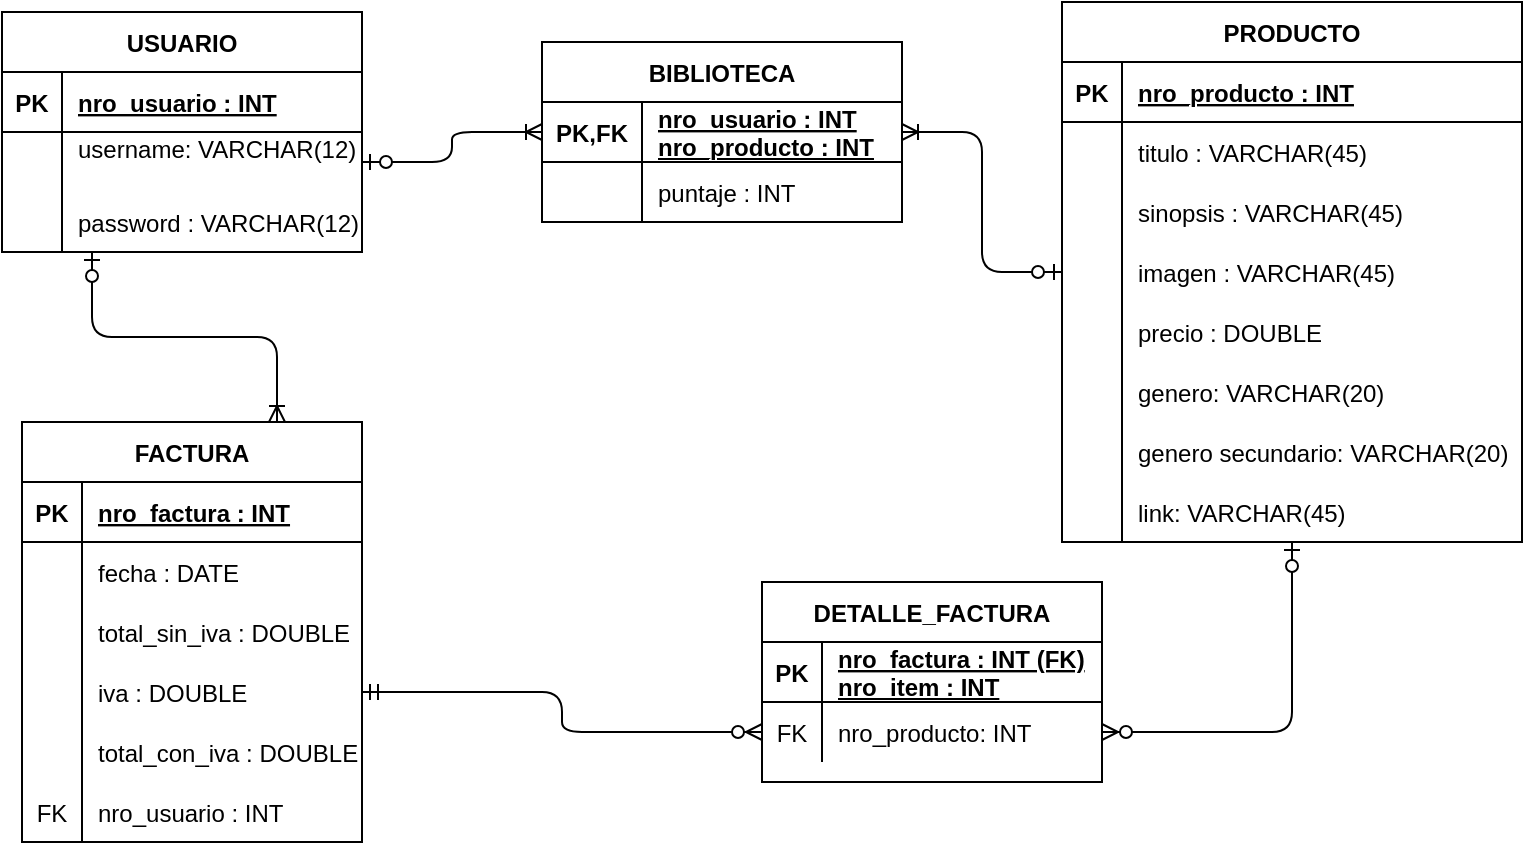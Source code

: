 <mxfile version="13.10.4" type="github">
  <diagram name="Page-1" id="c4acf3e9-155e-7222-9cf6-157b1a14988f">
    <mxGraphModel dx="1422" dy="794" grid="1" gridSize="10" guides="1" tooltips="1" connect="1" arrows="1" fold="1" page="1" pageScale="1" pageWidth="850" pageHeight="1100" background="#ffffff" math="0" shadow="0">
      <root>
        <mxCell id="0" />
        <mxCell id="1" parent="0" />
        <mxCell id="Uw8Q9OqU4BvzrxkrvStA-29" value="USUARIO" style="shape=table;startSize=30;container=1;collapsible=1;childLayout=tableLayout;fixedRows=1;rowLines=0;fontStyle=1;align=center;resizeLast=1;" parent="1" vertex="1">
          <mxGeometry x="80" y="65" width="180" height="120" as="geometry" />
        </mxCell>
        <mxCell id="Uw8Q9OqU4BvzrxkrvStA-30" value="" style="shape=partialRectangle;collapsible=0;dropTarget=0;pointerEvents=0;fillColor=none;top=0;left=0;bottom=1;right=0;points=[[0,0.5],[1,0.5]];portConstraint=eastwest;" parent="Uw8Q9OqU4BvzrxkrvStA-29" vertex="1">
          <mxGeometry y="30" width="180" height="30" as="geometry" />
        </mxCell>
        <mxCell id="Uw8Q9OqU4BvzrxkrvStA-31" value="PK" style="shape=partialRectangle;connectable=0;fillColor=none;top=0;left=0;bottom=0;right=0;fontStyle=1;overflow=hidden;" parent="Uw8Q9OqU4BvzrxkrvStA-30" vertex="1">
          <mxGeometry width="30" height="30" as="geometry" />
        </mxCell>
        <mxCell id="Uw8Q9OqU4BvzrxkrvStA-32" value="nro_usuario : INT" style="shape=partialRectangle;connectable=0;fillColor=none;top=0;left=0;bottom=0;right=0;align=left;spacingLeft=6;fontStyle=5;overflow=hidden;" parent="Uw8Q9OqU4BvzrxkrvStA-30" vertex="1">
          <mxGeometry x="30" width="150" height="30" as="geometry" />
        </mxCell>
        <mxCell id="Uw8Q9OqU4BvzrxkrvStA-33" value="" style="shape=partialRectangle;collapsible=0;dropTarget=0;pointerEvents=0;fillColor=none;top=0;left=0;bottom=0;right=0;points=[[0,0.5],[1,0.5]];portConstraint=eastwest;" parent="Uw8Q9OqU4BvzrxkrvStA-29" vertex="1">
          <mxGeometry y="60" width="180" height="30" as="geometry" />
        </mxCell>
        <mxCell id="Uw8Q9OqU4BvzrxkrvStA-34" value="" style="shape=partialRectangle;connectable=0;fillColor=none;top=0;left=0;bottom=0;right=0;editable=1;overflow=hidden;" parent="Uw8Q9OqU4BvzrxkrvStA-33" vertex="1">
          <mxGeometry width="30" height="30" as="geometry" />
        </mxCell>
        <mxCell id="Uw8Q9OqU4BvzrxkrvStA-35" value="username: VARCHAR(12)&#xa;" style="shape=partialRectangle;connectable=0;fillColor=none;top=0;left=0;bottom=0;right=0;align=left;spacingLeft=6;overflow=hidden;" parent="Uw8Q9OqU4BvzrxkrvStA-33" vertex="1">
          <mxGeometry x="30" width="150" height="30" as="geometry" />
        </mxCell>
        <mxCell id="Uw8Q9OqU4BvzrxkrvStA-36" value="" style="shape=partialRectangle;collapsible=0;dropTarget=0;pointerEvents=0;fillColor=none;top=0;left=0;bottom=0;right=0;points=[[0,0.5],[1,0.5]];portConstraint=eastwest;" parent="Uw8Q9OqU4BvzrxkrvStA-29" vertex="1">
          <mxGeometry y="90" width="180" height="30" as="geometry" />
        </mxCell>
        <mxCell id="Uw8Q9OqU4BvzrxkrvStA-37" value="" style="shape=partialRectangle;connectable=0;fillColor=none;top=0;left=0;bottom=0;right=0;editable=1;overflow=hidden;" parent="Uw8Q9OqU4BvzrxkrvStA-36" vertex="1">
          <mxGeometry width="30" height="30" as="geometry" />
        </mxCell>
        <mxCell id="Uw8Q9OqU4BvzrxkrvStA-38" value="password : VARCHAR(12)" style="shape=partialRectangle;connectable=0;fillColor=none;top=0;left=0;bottom=0;right=0;align=left;spacingLeft=6;overflow=hidden;" parent="Uw8Q9OqU4BvzrxkrvStA-36" vertex="1">
          <mxGeometry x="30" width="150" height="30" as="geometry" />
        </mxCell>
        <mxCell id="Uw8Q9OqU4BvzrxkrvStA-55" value="PRODUCTO" style="shape=table;startSize=30;container=1;collapsible=1;childLayout=tableLayout;fixedRows=1;rowLines=0;fontStyle=1;align=center;resizeLast=1;" parent="1" vertex="1">
          <mxGeometry x="610" y="60" width="230" height="270" as="geometry" />
        </mxCell>
        <mxCell id="Uw8Q9OqU4BvzrxkrvStA-56" value="" style="shape=partialRectangle;collapsible=0;dropTarget=0;pointerEvents=0;fillColor=none;top=0;left=0;bottom=1;right=0;points=[[0,0.5],[1,0.5]];portConstraint=eastwest;" parent="Uw8Q9OqU4BvzrxkrvStA-55" vertex="1">
          <mxGeometry y="30" width="230" height="30" as="geometry" />
        </mxCell>
        <mxCell id="Uw8Q9OqU4BvzrxkrvStA-57" value="PK" style="shape=partialRectangle;connectable=0;fillColor=none;top=0;left=0;bottom=0;right=0;fontStyle=1;overflow=hidden;" parent="Uw8Q9OqU4BvzrxkrvStA-56" vertex="1">
          <mxGeometry width="30" height="30" as="geometry" />
        </mxCell>
        <mxCell id="Uw8Q9OqU4BvzrxkrvStA-58" value="nro_producto : INT" style="shape=partialRectangle;connectable=0;fillColor=none;top=0;left=0;bottom=0;right=0;align=left;spacingLeft=6;fontStyle=5;overflow=hidden;" parent="Uw8Q9OqU4BvzrxkrvStA-56" vertex="1">
          <mxGeometry x="30" width="200" height="30" as="geometry" />
        </mxCell>
        <mxCell id="Uw8Q9OqU4BvzrxkrvStA-59" value="" style="shape=partialRectangle;collapsible=0;dropTarget=0;pointerEvents=0;fillColor=none;top=0;left=0;bottom=0;right=0;points=[[0,0.5],[1,0.5]];portConstraint=eastwest;" parent="Uw8Q9OqU4BvzrxkrvStA-55" vertex="1">
          <mxGeometry y="60" width="230" height="30" as="geometry" />
        </mxCell>
        <mxCell id="Uw8Q9OqU4BvzrxkrvStA-60" value="" style="shape=partialRectangle;connectable=0;fillColor=none;top=0;left=0;bottom=0;right=0;editable=1;overflow=hidden;" parent="Uw8Q9OqU4BvzrxkrvStA-59" vertex="1">
          <mxGeometry width="30" height="30" as="geometry" />
        </mxCell>
        <mxCell id="Uw8Q9OqU4BvzrxkrvStA-61" value="titulo : VARCHAR(45)" style="shape=partialRectangle;connectable=0;fillColor=none;top=0;left=0;bottom=0;right=0;align=left;spacingLeft=6;overflow=hidden;" parent="Uw8Q9OqU4BvzrxkrvStA-59" vertex="1">
          <mxGeometry x="30" width="200" height="30" as="geometry" />
        </mxCell>
        <mxCell id="Uw8Q9OqU4BvzrxkrvStA-62" value="" style="shape=partialRectangle;collapsible=0;dropTarget=0;pointerEvents=0;fillColor=none;top=0;left=0;bottom=0;right=0;points=[[0,0.5],[1,0.5]];portConstraint=eastwest;" parent="Uw8Q9OqU4BvzrxkrvStA-55" vertex="1">
          <mxGeometry y="90" width="230" height="30" as="geometry" />
        </mxCell>
        <mxCell id="Uw8Q9OqU4BvzrxkrvStA-63" value="" style="shape=partialRectangle;connectable=0;fillColor=none;top=0;left=0;bottom=0;right=0;editable=1;overflow=hidden;" parent="Uw8Q9OqU4BvzrxkrvStA-62" vertex="1">
          <mxGeometry width="30" height="30" as="geometry" />
        </mxCell>
        <mxCell id="Uw8Q9OqU4BvzrxkrvStA-64" value="sinopsis : VARCHAR(45)" style="shape=partialRectangle;connectable=0;fillColor=none;top=0;left=0;bottom=0;right=0;align=left;spacingLeft=6;overflow=hidden;" parent="Uw8Q9OqU4BvzrxkrvStA-62" vertex="1">
          <mxGeometry x="30" width="200" height="30" as="geometry" />
        </mxCell>
        <mxCell id="Uw8Q9OqU4BvzrxkrvStA-65" value="" style="shape=partialRectangle;collapsible=0;dropTarget=0;pointerEvents=0;fillColor=none;top=0;left=0;bottom=0;right=0;points=[[0,0.5],[1,0.5]];portConstraint=eastwest;" parent="Uw8Q9OqU4BvzrxkrvStA-55" vertex="1">
          <mxGeometry y="120" width="230" height="30" as="geometry" />
        </mxCell>
        <mxCell id="Uw8Q9OqU4BvzrxkrvStA-66" value="" style="shape=partialRectangle;connectable=0;fillColor=none;top=0;left=0;bottom=0;right=0;editable=1;overflow=hidden;" parent="Uw8Q9OqU4BvzrxkrvStA-65" vertex="1">
          <mxGeometry width="30" height="30" as="geometry" />
        </mxCell>
        <mxCell id="Uw8Q9OqU4BvzrxkrvStA-67" value="imagen : VARCHAR(45)" style="shape=partialRectangle;connectable=0;fillColor=none;top=0;left=0;bottom=0;right=0;align=left;spacingLeft=6;overflow=hidden;" parent="Uw8Q9OqU4BvzrxkrvStA-65" vertex="1">
          <mxGeometry x="30" width="200" height="30" as="geometry" />
        </mxCell>
        <mxCell id="Uw8Q9OqU4BvzrxkrvStA-69" value="" style="shape=partialRectangle;collapsible=0;dropTarget=0;pointerEvents=0;fillColor=none;top=0;left=0;bottom=0;right=0;points=[[0,0.5],[1,0.5]];portConstraint=eastwest;" parent="Uw8Q9OqU4BvzrxkrvStA-55" vertex="1">
          <mxGeometry y="150" width="230" height="30" as="geometry" />
        </mxCell>
        <mxCell id="Uw8Q9OqU4BvzrxkrvStA-70" value="" style="shape=partialRectangle;connectable=0;fillColor=none;top=0;left=0;bottom=0;right=0;editable=1;overflow=hidden;" parent="Uw8Q9OqU4BvzrxkrvStA-69" vertex="1">
          <mxGeometry width="30" height="30" as="geometry" />
        </mxCell>
        <mxCell id="Uw8Q9OqU4BvzrxkrvStA-71" value="precio : DOUBLE" style="shape=partialRectangle;connectable=0;fillColor=none;top=0;left=0;bottom=0;right=0;align=left;spacingLeft=6;overflow=hidden;" parent="Uw8Q9OqU4BvzrxkrvStA-69" vertex="1">
          <mxGeometry x="30" width="200" height="30" as="geometry" />
        </mxCell>
        <mxCell id="Uw8Q9OqU4BvzrxkrvStA-74" value="" style="shape=partialRectangle;collapsible=0;dropTarget=0;pointerEvents=0;fillColor=none;top=0;left=0;bottom=0;right=0;points=[[0,0.5],[1,0.5]];portConstraint=eastwest;" parent="Uw8Q9OqU4BvzrxkrvStA-55" vertex="1">
          <mxGeometry y="180" width="230" height="30" as="geometry" />
        </mxCell>
        <mxCell id="Uw8Q9OqU4BvzrxkrvStA-75" value="" style="shape=partialRectangle;connectable=0;fillColor=none;top=0;left=0;bottom=0;right=0;editable=1;overflow=hidden;" parent="Uw8Q9OqU4BvzrxkrvStA-74" vertex="1">
          <mxGeometry width="30" height="30" as="geometry" />
        </mxCell>
        <mxCell id="Uw8Q9OqU4BvzrxkrvStA-76" value="genero: VARCHAR(20)" style="shape=partialRectangle;connectable=0;fillColor=none;top=0;left=0;bottom=0;right=0;align=left;spacingLeft=6;overflow=hidden;" parent="Uw8Q9OqU4BvzrxkrvStA-74" vertex="1">
          <mxGeometry x="30" width="200" height="30" as="geometry" />
        </mxCell>
        <mxCell id="-_dEQdIxbW3UDwqRBiJk-7" value="" style="shape=partialRectangle;collapsible=0;dropTarget=0;pointerEvents=0;fillColor=none;top=0;left=0;bottom=0;right=0;points=[[0,0.5],[1,0.5]];portConstraint=eastwest;" vertex="1" parent="Uw8Q9OqU4BvzrxkrvStA-55">
          <mxGeometry y="210" width="230" height="30" as="geometry" />
        </mxCell>
        <mxCell id="-_dEQdIxbW3UDwqRBiJk-8" value="" style="shape=partialRectangle;connectable=0;fillColor=none;top=0;left=0;bottom=0;right=0;editable=1;overflow=hidden;" vertex="1" parent="-_dEQdIxbW3UDwqRBiJk-7">
          <mxGeometry width="30" height="30" as="geometry" />
        </mxCell>
        <mxCell id="-_dEQdIxbW3UDwqRBiJk-9" value="genero secundario: VARCHAR(20)" style="shape=partialRectangle;connectable=0;fillColor=none;top=0;left=0;bottom=0;right=0;align=left;spacingLeft=6;overflow=hidden;" vertex="1" parent="-_dEQdIxbW3UDwqRBiJk-7">
          <mxGeometry x="30" width="200" height="30" as="geometry" />
        </mxCell>
        <mxCell id="Uw8Q9OqU4BvzrxkrvStA-78" value="" style="shape=partialRectangle;collapsible=0;dropTarget=0;pointerEvents=0;fillColor=none;top=0;left=0;bottom=0;right=0;points=[[0,0.5],[1,0.5]];portConstraint=eastwest;" parent="Uw8Q9OqU4BvzrxkrvStA-55" vertex="1">
          <mxGeometry y="240" width="230" height="30" as="geometry" />
        </mxCell>
        <mxCell id="Uw8Q9OqU4BvzrxkrvStA-79" value="" style="shape=partialRectangle;connectable=0;fillColor=none;top=0;left=0;bottom=0;right=0;editable=1;overflow=hidden;" parent="Uw8Q9OqU4BvzrxkrvStA-78" vertex="1">
          <mxGeometry width="30" height="30" as="geometry" />
        </mxCell>
        <mxCell id="Uw8Q9OqU4BvzrxkrvStA-80" value="link: VARCHAR(45)" style="shape=partialRectangle;connectable=0;fillColor=none;top=0;left=0;bottom=0;right=0;align=left;spacingLeft=6;overflow=hidden;" parent="Uw8Q9OqU4BvzrxkrvStA-78" vertex="1">
          <mxGeometry x="30" width="200" height="30" as="geometry" />
        </mxCell>
        <mxCell id="Uw8Q9OqU4BvzrxkrvStA-42" value="BIBLIOTECA" style="shape=table;startSize=30;container=1;collapsible=1;childLayout=tableLayout;fixedRows=1;rowLines=0;fontStyle=1;align=center;resizeLast=1;" parent="1" vertex="1">
          <mxGeometry x="350" y="80" width="180" height="90" as="geometry" />
        </mxCell>
        <mxCell id="Uw8Q9OqU4BvzrxkrvStA-43" value="" style="shape=partialRectangle;collapsible=0;dropTarget=0;pointerEvents=0;fillColor=none;top=0;left=0;bottom=1;right=0;points=[[0,0.5],[1,0.5]];portConstraint=eastwest;" parent="Uw8Q9OqU4BvzrxkrvStA-42" vertex="1">
          <mxGeometry y="30" width="180" height="30" as="geometry" />
        </mxCell>
        <mxCell id="Uw8Q9OqU4BvzrxkrvStA-44" value="PK,FK" style="shape=partialRectangle;connectable=0;fillColor=none;top=0;left=0;bottom=0;right=0;fontStyle=1;overflow=hidden;" parent="Uw8Q9OqU4BvzrxkrvStA-43" vertex="1">
          <mxGeometry width="50" height="30" as="geometry" />
        </mxCell>
        <mxCell id="Uw8Q9OqU4BvzrxkrvStA-45" value="nro_usuario : INT&#xa;nro_producto : INT" style="shape=partialRectangle;connectable=0;fillColor=none;top=0;left=0;bottom=0;right=0;align=left;spacingLeft=6;fontStyle=5;overflow=hidden;" parent="Uw8Q9OqU4BvzrxkrvStA-43" vertex="1">
          <mxGeometry x="50" width="130" height="30" as="geometry" />
        </mxCell>
        <mxCell id="-_dEQdIxbW3UDwqRBiJk-2" value="" style="shape=partialRectangle;collapsible=0;dropTarget=0;pointerEvents=0;fillColor=none;top=0;left=0;bottom=0;right=0;points=[[0,0.5],[1,0.5]];portConstraint=eastwest;" vertex="1" parent="Uw8Q9OqU4BvzrxkrvStA-42">
          <mxGeometry y="60" width="180" height="30" as="geometry" />
        </mxCell>
        <mxCell id="-_dEQdIxbW3UDwqRBiJk-3" value="" style="shape=partialRectangle;connectable=0;fillColor=none;top=0;left=0;bottom=0;right=0;editable=1;overflow=hidden;" vertex="1" parent="-_dEQdIxbW3UDwqRBiJk-2">
          <mxGeometry width="50" height="30" as="geometry" />
        </mxCell>
        <mxCell id="-_dEQdIxbW3UDwqRBiJk-4" value="puntaje : INT" style="shape=partialRectangle;connectable=0;fillColor=none;top=0;left=0;bottom=0;right=0;align=left;spacingLeft=6;overflow=hidden;" vertex="1" parent="-_dEQdIxbW3UDwqRBiJk-2">
          <mxGeometry x="50" width="130" height="30" as="geometry" />
        </mxCell>
        <mxCell id="Uw8Q9OqU4BvzrxkrvStA-83" value="FACTURA" style="shape=table;startSize=30;container=1;collapsible=1;childLayout=tableLayout;fixedRows=1;rowLines=0;fontStyle=1;align=center;resizeLast=1;" parent="1" vertex="1">
          <mxGeometry x="90" y="270" width="170" height="210" as="geometry" />
        </mxCell>
        <mxCell id="Uw8Q9OqU4BvzrxkrvStA-84" value="" style="shape=partialRectangle;collapsible=0;dropTarget=0;pointerEvents=0;fillColor=none;top=0;left=0;bottom=1;right=0;points=[[0,0.5],[1,0.5]];portConstraint=eastwest;" parent="Uw8Q9OqU4BvzrxkrvStA-83" vertex="1">
          <mxGeometry y="30" width="170" height="30" as="geometry" />
        </mxCell>
        <mxCell id="Uw8Q9OqU4BvzrxkrvStA-85" value="PK" style="shape=partialRectangle;connectable=0;fillColor=none;top=0;left=0;bottom=0;right=0;fontStyle=1;overflow=hidden;" parent="Uw8Q9OqU4BvzrxkrvStA-84" vertex="1">
          <mxGeometry width="30" height="30" as="geometry" />
        </mxCell>
        <mxCell id="Uw8Q9OqU4BvzrxkrvStA-86" value="nro_factura : INT" style="shape=partialRectangle;connectable=0;fillColor=none;top=0;left=0;bottom=0;right=0;align=left;spacingLeft=6;fontStyle=5;overflow=hidden;" parent="Uw8Q9OqU4BvzrxkrvStA-84" vertex="1">
          <mxGeometry x="30" width="140" height="30" as="geometry" />
        </mxCell>
        <mxCell id="Uw8Q9OqU4BvzrxkrvStA-122" value="" style="shape=partialRectangle;collapsible=0;dropTarget=0;pointerEvents=0;fillColor=none;top=0;left=0;bottom=0;right=0;points=[[0,0.5],[1,0.5]];portConstraint=eastwest;" parent="Uw8Q9OqU4BvzrxkrvStA-83" vertex="1">
          <mxGeometry y="60" width="170" height="30" as="geometry" />
        </mxCell>
        <mxCell id="Uw8Q9OqU4BvzrxkrvStA-123" value="" style="shape=partialRectangle;connectable=0;fillColor=none;top=0;left=0;bottom=0;right=0;editable=1;overflow=hidden;" parent="Uw8Q9OqU4BvzrxkrvStA-122" vertex="1">
          <mxGeometry width="30" height="30" as="geometry" />
        </mxCell>
        <mxCell id="Uw8Q9OqU4BvzrxkrvStA-124" value="fecha : DATE" style="shape=partialRectangle;connectable=0;fillColor=none;top=0;left=0;bottom=0;right=0;align=left;spacingLeft=6;overflow=hidden;" parent="Uw8Q9OqU4BvzrxkrvStA-122" vertex="1">
          <mxGeometry x="30" width="140" height="30" as="geometry" />
        </mxCell>
        <mxCell id="Uw8Q9OqU4BvzrxkrvStA-87" value="" style="shape=partialRectangle;collapsible=0;dropTarget=0;pointerEvents=0;fillColor=none;top=0;left=0;bottom=0;right=0;points=[[0,0.5],[1,0.5]];portConstraint=eastwest;" parent="Uw8Q9OqU4BvzrxkrvStA-83" vertex="1">
          <mxGeometry y="90" width="170" height="30" as="geometry" />
        </mxCell>
        <mxCell id="Uw8Q9OqU4BvzrxkrvStA-88" value="" style="shape=partialRectangle;connectable=0;fillColor=none;top=0;left=0;bottom=0;right=0;editable=1;overflow=hidden;" parent="Uw8Q9OqU4BvzrxkrvStA-87" vertex="1">
          <mxGeometry width="30" height="30" as="geometry" />
        </mxCell>
        <mxCell id="Uw8Q9OqU4BvzrxkrvStA-89" value="total_sin_iva : DOUBLE" style="shape=partialRectangle;connectable=0;fillColor=none;top=0;left=0;bottom=0;right=0;align=left;spacingLeft=6;overflow=hidden;" parent="Uw8Q9OqU4BvzrxkrvStA-87" vertex="1">
          <mxGeometry x="30" width="140" height="30" as="geometry" />
        </mxCell>
        <mxCell id="Uw8Q9OqU4BvzrxkrvStA-90" value="" style="shape=partialRectangle;collapsible=0;dropTarget=0;pointerEvents=0;fillColor=none;top=0;left=0;bottom=0;right=0;points=[[0,0.5],[1,0.5]];portConstraint=eastwest;" parent="Uw8Q9OqU4BvzrxkrvStA-83" vertex="1">
          <mxGeometry y="120" width="170" height="30" as="geometry" />
        </mxCell>
        <mxCell id="Uw8Q9OqU4BvzrxkrvStA-91" value="" style="shape=partialRectangle;connectable=0;fillColor=none;top=0;left=0;bottom=0;right=0;editable=1;overflow=hidden;" parent="Uw8Q9OqU4BvzrxkrvStA-90" vertex="1">
          <mxGeometry width="30" height="30" as="geometry" />
        </mxCell>
        <mxCell id="Uw8Q9OqU4BvzrxkrvStA-92" value="iva : DOUBLE" style="shape=partialRectangle;connectable=0;fillColor=none;top=0;left=0;bottom=0;right=0;align=left;spacingLeft=6;overflow=hidden;" parent="Uw8Q9OqU4BvzrxkrvStA-90" vertex="1">
          <mxGeometry x="30" width="140" height="30" as="geometry" />
        </mxCell>
        <mxCell id="Uw8Q9OqU4BvzrxkrvStA-93" value="" style="shape=partialRectangle;collapsible=0;dropTarget=0;pointerEvents=0;fillColor=none;top=0;left=0;bottom=0;right=0;points=[[0,0.5],[1,0.5]];portConstraint=eastwest;" parent="Uw8Q9OqU4BvzrxkrvStA-83" vertex="1">
          <mxGeometry y="150" width="170" height="30" as="geometry" />
        </mxCell>
        <mxCell id="Uw8Q9OqU4BvzrxkrvStA-94" value="" style="shape=partialRectangle;connectable=0;fillColor=none;top=0;left=0;bottom=0;right=0;editable=1;overflow=hidden;" parent="Uw8Q9OqU4BvzrxkrvStA-93" vertex="1">
          <mxGeometry width="30" height="30" as="geometry" />
        </mxCell>
        <mxCell id="Uw8Q9OqU4BvzrxkrvStA-95" value="total_con_iva : DOUBLE" style="shape=partialRectangle;connectable=0;fillColor=none;top=0;left=0;bottom=0;right=0;align=left;spacingLeft=6;overflow=hidden;" parent="Uw8Q9OqU4BvzrxkrvStA-93" vertex="1">
          <mxGeometry x="30" width="140" height="30" as="geometry" />
        </mxCell>
        <mxCell id="Uw8Q9OqU4BvzrxkrvStA-110" value="" style="shape=partialRectangle;collapsible=0;dropTarget=0;pointerEvents=0;fillColor=none;top=0;left=0;bottom=0;right=0;points=[[0,0.5],[1,0.5]];portConstraint=eastwest;" parent="Uw8Q9OqU4BvzrxkrvStA-83" vertex="1">
          <mxGeometry y="180" width="170" height="30" as="geometry" />
        </mxCell>
        <mxCell id="Uw8Q9OqU4BvzrxkrvStA-111" value="FK" style="shape=partialRectangle;connectable=0;fillColor=none;top=0;left=0;bottom=0;right=0;fontStyle=0;overflow=hidden;" parent="Uw8Q9OqU4BvzrxkrvStA-110" vertex="1">
          <mxGeometry width="30" height="30" as="geometry" />
        </mxCell>
        <mxCell id="Uw8Q9OqU4BvzrxkrvStA-112" value="nro_usuario : INT" style="shape=partialRectangle;connectable=0;fillColor=none;top=0;left=0;bottom=0;right=0;align=left;spacingLeft=6;fontStyle=0;overflow=hidden;" parent="Uw8Q9OqU4BvzrxkrvStA-110" vertex="1">
          <mxGeometry x="30" width="140" height="30" as="geometry" />
        </mxCell>
        <mxCell id="Uw8Q9OqU4BvzrxkrvStA-96" value="DETALLE_FACTURA" style="shape=table;startSize=30;container=1;collapsible=1;childLayout=tableLayout;fixedRows=1;rowLines=0;fontStyle=1;align=center;resizeLast=1;" parent="1" vertex="1">
          <mxGeometry x="460" y="350" width="170" height="100" as="geometry" />
        </mxCell>
        <mxCell id="Uw8Q9OqU4BvzrxkrvStA-97" value="" style="shape=partialRectangle;collapsible=0;dropTarget=0;pointerEvents=0;fillColor=none;top=0;left=0;bottom=1;right=0;points=[[0,0.5],[1,0.5]];portConstraint=eastwest;" parent="Uw8Q9OqU4BvzrxkrvStA-96" vertex="1">
          <mxGeometry y="30" width="170" height="30" as="geometry" />
        </mxCell>
        <mxCell id="Uw8Q9OqU4BvzrxkrvStA-98" value="PK" style="shape=partialRectangle;connectable=0;fillColor=none;top=0;left=0;bottom=0;right=0;fontStyle=1;overflow=hidden;" parent="Uw8Q9OqU4BvzrxkrvStA-97" vertex="1">
          <mxGeometry width="30" height="30" as="geometry" />
        </mxCell>
        <mxCell id="Uw8Q9OqU4BvzrxkrvStA-99" value="nro_factura : INT (FK)&#xa;nro_item : INT" style="shape=partialRectangle;connectable=0;fillColor=none;top=0;left=0;bottom=0;right=0;align=left;spacingLeft=6;fontStyle=5;overflow=hidden;" parent="Uw8Q9OqU4BvzrxkrvStA-97" vertex="1">
          <mxGeometry x="30" width="140" height="30" as="geometry" />
        </mxCell>
        <mxCell id="Uw8Q9OqU4BvzrxkrvStA-100" value="" style="shape=partialRectangle;collapsible=0;dropTarget=0;pointerEvents=0;fillColor=none;top=0;left=0;bottom=0;right=0;points=[[0,0.5],[1,0.5]];portConstraint=eastwest;" parent="Uw8Q9OqU4BvzrxkrvStA-96" vertex="1">
          <mxGeometry y="60" width="170" height="30" as="geometry" />
        </mxCell>
        <mxCell id="Uw8Q9OqU4BvzrxkrvStA-101" value="FK" style="shape=partialRectangle;connectable=0;fillColor=none;top=0;left=0;bottom=0;right=0;editable=1;overflow=hidden;" parent="Uw8Q9OqU4BvzrxkrvStA-100" vertex="1">
          <mxGeometry width="30" height="30" as="geometry" />
        </mxCell>
        <mxCell id="Uw8Q9OqU4BvzrxkrvStA-102" value="nro_producto: INT" style="shape=partialRectangle;connectable=0;fillColor=none;top=0;left=0;bottom=0;right=0;align=left;spacingLeft=6;overflow=hidden;" parent="Uw8Q9OqU4BvzrxkrvStA-100" vertex="1">
          <mxGeometry x="30" width="140" height="30" as="geometry" />
        </mxCell>
        <mxCell id="Uw8Q9OqU4BvzrxkrvStA-117" value="" style="edgeStyle=orthogonalEdgeStyle;fontSize=12;html=1;endArrow=ERoneToMany;startArrow=ERzeroToOne;exitX=0.25;exitY=1;exitDx=0;exitDy=0;entryX=0.75;entryY=0;entryDx=0;entryDy=0;" parent="1" source="Uw8Q9OqU4BvzrxkrvStA-29" target="Uw8Q9OqU4BvzrxkrvStA-83" edge="1">
          <mxGeometry width="100" height="100" relative="1" as="geometry">
            <mxPoint x="400" y="320" as="sourcePoint" />
            <mxPoint x="500" y="220" as="targetPoint" />
          </mxGeometry>
        </mxCell>
        <mxCell id="Uw8Q9OqU4BvzrxkrvStA-118" value="" style="edgeStyle=orthogonalEdgeStyle;fontSize=12;html=1;endArrow=ERoneToMany;startArrow=ERzeroToOne;exitX=1;exitY=0.5;exitDx=0;exitDy=0;entryX=0;entryY=0.5;entryDx=0;entryDy=0;" parent="1" source="Uw8Q9OqU4BvzrxkrvStA-33" target="Uw8Q9OqU4BvzrxkrvStA-43" edge="1">
          <mxGeometry width="100" height="100" relative="1" as="geometry">
            <mxPoint x="400" y="320" as="sourcePoint" />
            <mxPoint x="500" y="220" as="targetPoint" />
          </mxGeometry>
        </mxCell>
        <mxCell id="Uw8Q9OqU4BvzrxkrvStA-119" value="" style="edgeStyle=orthogonalEdgeStyle;fontSize=12;html=1;endArrow=ERoneToMany;startArrow=ERzeroToOne;entryX=1;entryY=0.5;entryDx=0;entryDy=0;exitX=0;exitY=0.5;exitDx=0;exitDy=0;" parent="1" source="Uw8Q9OqU4BvzrxkrvStA-65" target="Uw8Q9OqU4BvzrxkrvStA-43" edge="1">
          <mxGeometry width="100" height="100" relative="1" as="geometry">
            <mxPoint x="560" y="300" as="sourcePoint" />
            <mxPoint x="550" y="200" as="targetPoint" />
          </mxGeometry>
        </mxCell>
        <mxCell id="Uw8Q9OqU4BvzrxkrvStA-120" value="" style="edgeStyle=orthogonalEdgeStyle;fontSize=12;html=1;endArrow=ERzeroToMany;startArrow=ERmandOne;exitX=1;exitY=0.5;exitDx=0;exitDy=0;entryX=0;entryY=0.5;entryDx=0;entryDy=0;" parent="1" source="Uw8Q9OqU4BvzrxkrvStA-90" target="Uw8Q9OqU4BvzrxkrvStA-100" edge="1">
          <mxGeometry width="100" height="100" relative="1" as="geometry">
            <mxPoint x="400" y="320" as="sourcePoint" />
            <mxPoint x="500" y="220" as="targetPoint" />
          </mxGeometry>
        </mxCell>
        <mxCell id="Uw8Q9OqU4BvzrxkrvStA-121" value="" style="edgeStyle=orthogonalEdgeStyle;fontSize=12;html=1;endArrow=ERzeroToMany;startArrow=ERzeroToOne;exitX=0.5;exitY=1;exitDx=0;exitDy=0;entryX=1;entryY=0.5;entryDx=0;entryDy=0;" parent="1" source="Uw8Q9OqU4BvzrxkrvStA-55" target="Uw8Q9OqU4BvzrxkrvStA-100" edge="1">
          <mxGeometry width="100" height="100" relative="1" as="geometry">
            <mxPoint x="400" y="320" as="sourcePoint" />
            <mxPoint x="500" y="220" as="targetPoint" />
          </mxGeometry>
        </mxCell>
      </root>
    </mxGraphModel>
  </diagram>
</mxfile>
